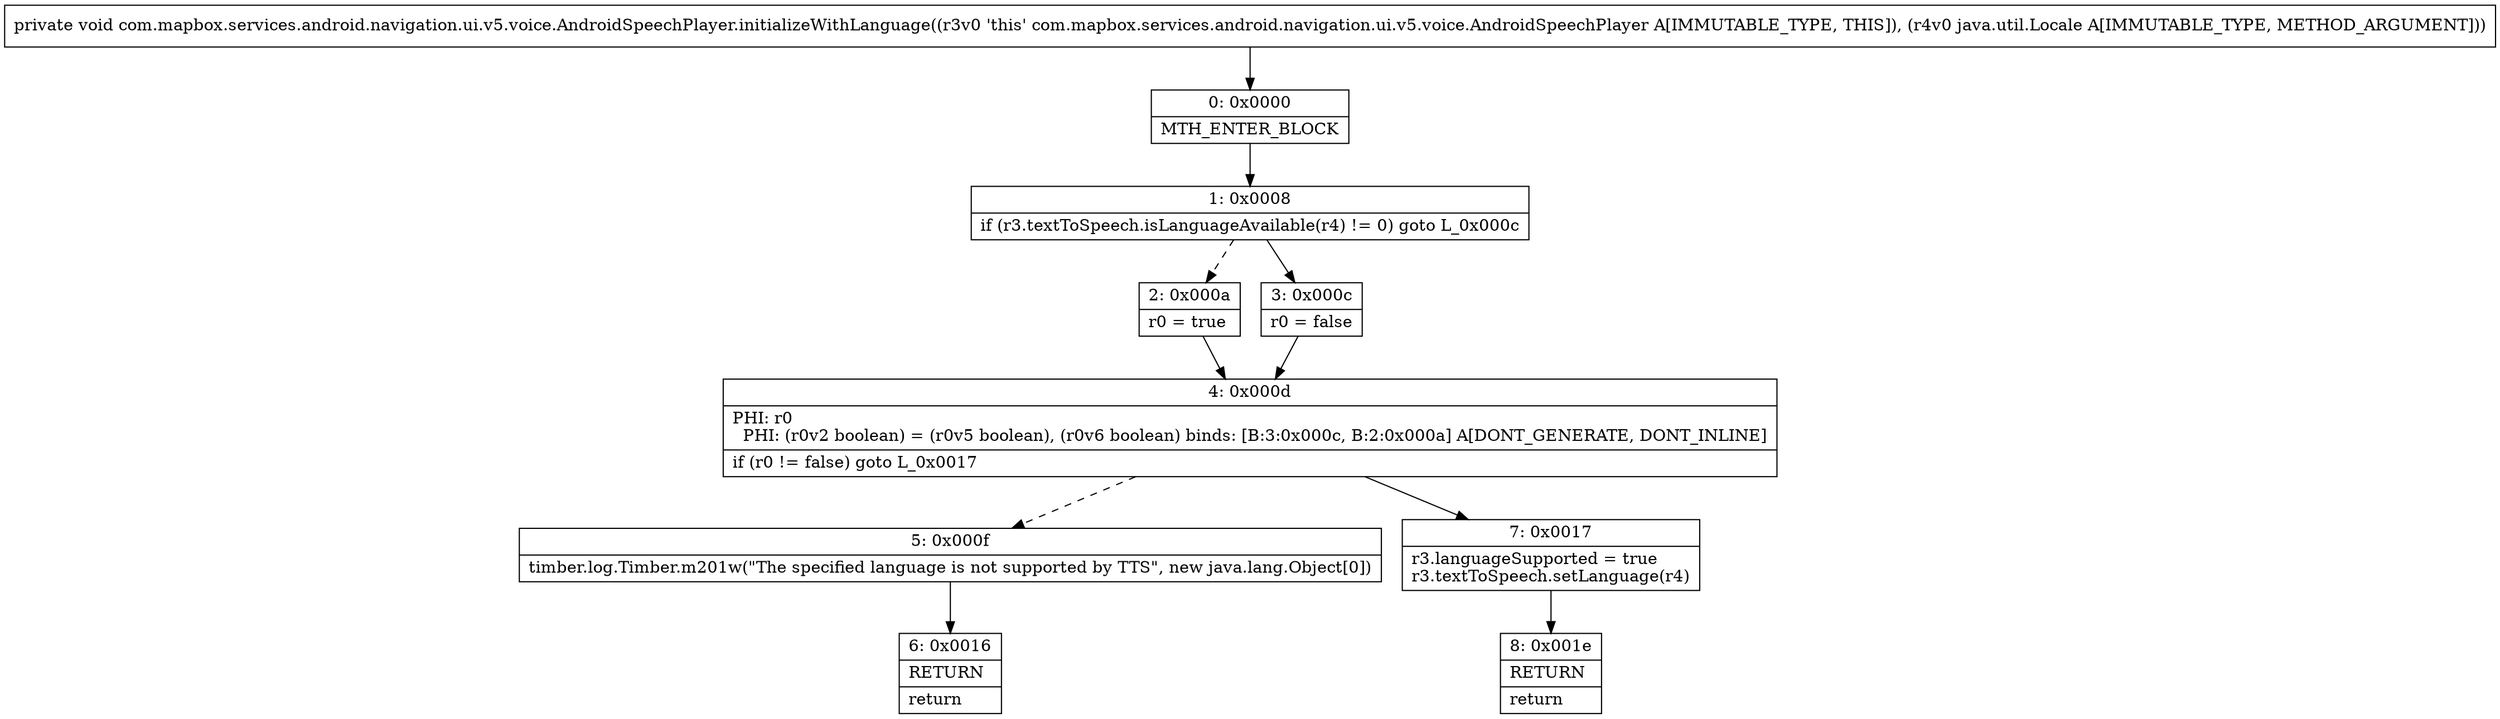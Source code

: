 digraph "CFG forcom.mapbox.services.android.navigation.ui.v5.voice.AndroidSpeechPlayer.initializeWithLanguage(Ljava\/util\/Locale;)V" {
Node_0 [shape=record,label="{0\:\ 0x0000|MTH_ENTER_BLOCK\l}"];
Node_1 [shape=record,label="{1\:\ 0x0008|if (r3.textToSpeech.isLanguageAvailable(r4) != 0) goto L_0x000c\l}"];
Node_2 [shape=record,label="{2\:\ 0x000a|r0 = true\l}"];
Node_3 [shape=record,label="{3\:\ 0x000c|r0 = false\l}"];
Node_4 [shape=record,label="{4\:\ 0x000d|PHI: r0 \l  PHI: (r0v2 boolean) = (r0v5 boolean), (r0v6 boolean) binds: [B:3:0x000c, B:2:0x000a] A[DONT_GENERATE, DONT_INLINE]\l|if (r0 != false) goto L_0x0017\l}"];
Node_5 [shape=record,label="{5\:\ 0x000f|timber.log.Timber.m201w(\"The specified language is not supported by TTS\", new java.lang.Object[0])\l}"];
Node_6 [shape=record,label="{6\:\ 0x0016|RETURN\l|return\l}"];
Node_7 [shape=record,label="{7\:\ 0x0017|r3.languageSupported = true\lr3.textToSpeech.setLanguage(r4)\l}"];
Node_8 [shape=record,label="{8\:\ 0x001e|RETURN\l|return\l}"];
MethodNode[shape=record,label="{private void com.mapbox.services.android.navigation.ui.v5.voice.AndroidSpeechPlayer.initializeWithLanguage((r3v0 'this' com.mapbox.services.android.navigation.ui.v5.voice.AndroidSpeechPlayer A[IMMUTABLE_TYPE, THIS]), (r4v0 java.util.Locale A[IMMUTABLE_TYPE, METHOD_ARGUMENT])) }"];
MethodNode -> Node_0;
Node_0 -> Node_1;
Node_1 -> Node_2[style=dashed];
Node_1 -> Node_3;
Node_2 -> Node_4;
Node_3 -> Node_4;
Node_4 -> Node_5[style=dashed];
Node_4 -> Node_7;
Node_5 -> Node_6;
Node_7 -> Node_8;
}


